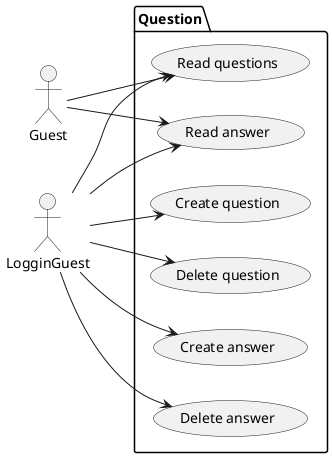 @startuml
left to right direction
actor Guest as g
actor LogginGuest as lg
package Question {
  usecase "Create question" as CQ
  usecase "Delete question" as DQ
  usecase "Create answer" as CA
  usecase "Delete answer" as DA
  usecase "Read questions" as RQ
  usecase "Read answer" as RA
}
lg --> CQ
lg --> DQ
lg --> CA
lg --> DA
lg --> RA
lg --> RQ
g --> RA
g --> RQ
@enduml
